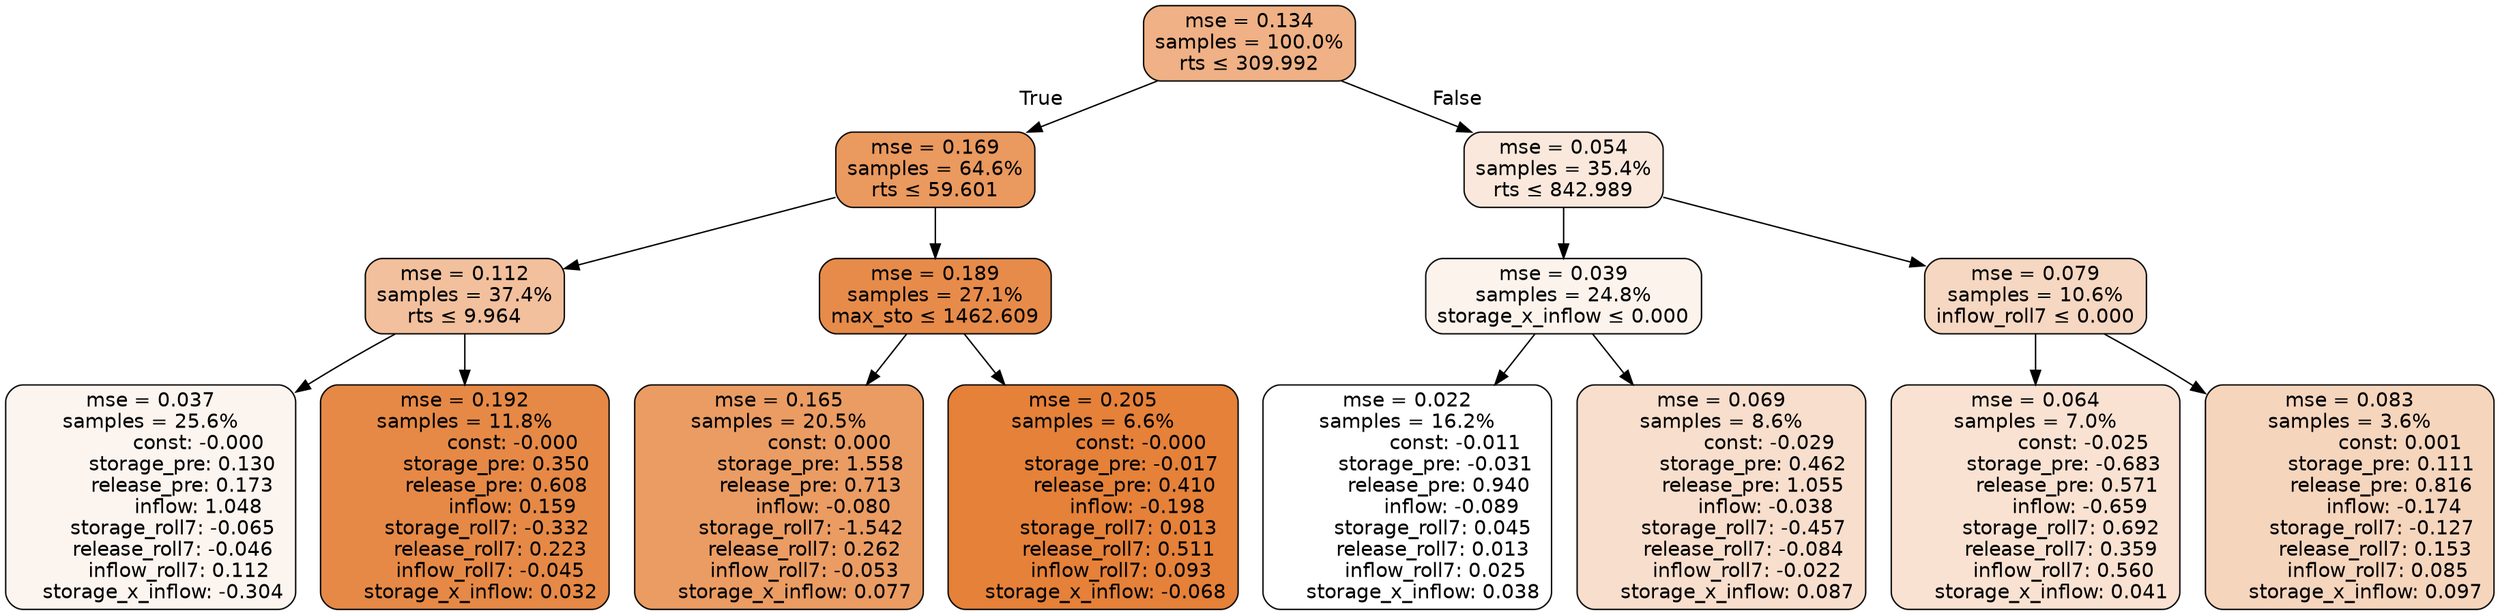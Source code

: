 digraph tree {
bgcolor="transparent"
node [shape=rectangle, style="filled, rounded", color="black", fontname=helvetica] ;
edge [fontname=helvetica] ;
	"0" [label="mse = 0.134
samples = 100.0%
rts &le; 309.992", fillcolor="#efb185"]
	"1" [label="mse = 0.169
samples = 64.6%
rts &le; 59.601", fillcolor="#ea995f"]
	"2" [label="mse = 0.112
samples = 37.4%
rts &le; 9.964", fillcolor="#f2c09d"]
	"3" [label="mse = 0.037
samples = 25.6%
               const: -0.000
          storage_pre: 0.130
          release_pre: 0.173
               inflow: 1.048
       storage_roll7: -0.065
       release_roll7: -0.046
         inflow_roll7: 0.112
    storage_x_inflow: -0.304", fillcolor="#fcf4ef"]
	"4" [label="mse = 0.192
samples = 11.8%
               const: -0.000
          storage_pre: 0.350
          release_pre: 0.608
               inflow: 0.159
       storage_roll7: -0.332
        release_roll7: 0.223
        inflow_roll7: -0.045
     storage_x_inflow: 0.032", fillcolor="#e68946"]
	"5" [label="mse = 0.189
samples = 27.1%
max_sto &le; 1462.609", fillcolor="#e78b4a"]
	"6" [label="mse = 0.165
samples = 20.5%
                const: 0.000
          storage_pre: 1.558
          release_pre: 0.713
              inflow: -0.080
       storage_roll7: -1.542
        release_roll7: 0.262
        inflow_roll7: -0.053
     storage_x_inflow: 0.077", fillcolor="#ea9c63"]
	"7" [label="mse = 0.205
samples = 6.6%
               const: -0.000
         storage_pre: -0.017
          release_pre: 0.410
              inflow: -0.198
        storage_roll7: 0.013
        release_roll7: 0.511
         inflow_roll7: 0.093
    storage_x_inflow: -0.068", fillcolor="#e58139"]
	"8" [label="mse = 0.054
samples = 35.4%
rts &le; 842.989", fillcolor="#fae8dc"]
	"9" [label="mse = 0.039
samples = 24.8%
storage_x_inflow &le; 0.000", fillcolor="#fcf3ec"]
	"10" [label="mse = 0.022
samples = 16.2%
               const: -0.011
         storage_pre: -0.031
          release_pre: 0.940
              inflow: -0.089
        storage_roll7: 0.045
        release_roll7: 0.013
         inflow_roll7: 0.025
     storage_x_inflow: 0.038", fillcolor="#ffffff"]
	"11" [label="mse = 0.069
samples = 8.6%
               const: -0.029
          storage_pre: 0.462
          release_pre: 1.055
              inflow: -0.038
       storage_roll7: -0.457
       release_roll7: -0.084
        inflow_roll7: -0.022
     storage_x_inflow: 0.087", fillcolor="#f8decc"]
	"12" [label="mse = 0.079
samples = 10.6%
inflow_roll7 &le; 0.000", fillcolor="#f6d7c1"]
	"13" [label="mse = 0.064
samples = 7.0%
               const: -0.025
         storage_pre: -0.683
          release_pre: 0.571
              inflow: -0.659
        storage_roll7: 0.692
        release_roll7: 0.359
         inflow_roll7: 0.560
     storage_x_inflow: 0.041", fillcolor="#f9e2d2"]
	"14" [label="mse = 0.083
samples = 3.6%
                const: 0.001
          storage_pre: 0.111
          release_pre: 0.816
              inflow: -0.174
       storage_roll7: -0.127
        release_roll7: 0.153
         inflow_roll7: 0.085
     storage_x_inflow: 0.097", fillcolor="#f6d5bd"]

	"0" -> "1" [labeldistance=2.5, labelangle=45, headlabel="True"]
	"1" -> "2"
	"2" -> "3"
	"2" -> "4"
	"1" -> "5"
	"5" -> "6"
	"5" -> "7"
	"0" -> "8" [labeldistance=2.5, labelangle=-45, headlabel="False"]
	"8" -> "9"
	"9" -> "10"
	"9" -> "11"
	"8" -> "12"
	"12" -> "13"
	"12" -> "14"
}